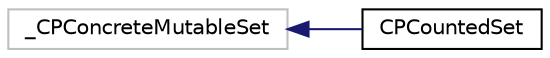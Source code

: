 digraph "Graphical Class Hierarchy"
{
  edge [fontname="Helvetica",fontsize="10",labelfontname="Helvetica",labelfontsize="10"];
  node [fontname="Helvetica",fontsize="10",shape=record];
  rankdir="LR";
  Node1 [label="_CPConcreteMutableSet",height=0.2,width=0.4,color="grey75", fillcolor="white", style="filled"];
  Node1 -> Node2 [dir="back",color="midnightblue",fontsize="10",style="solid",fontname="Helvetica"];
  Node2 [label="CPCountedSet",height=0.2,width=0.4,color="black", fillcolor="white", style="filled",URL="$interface_c_p_counted_set.html",tooltip="An mutable collection which may contain a specific object numerous times. "];
}
